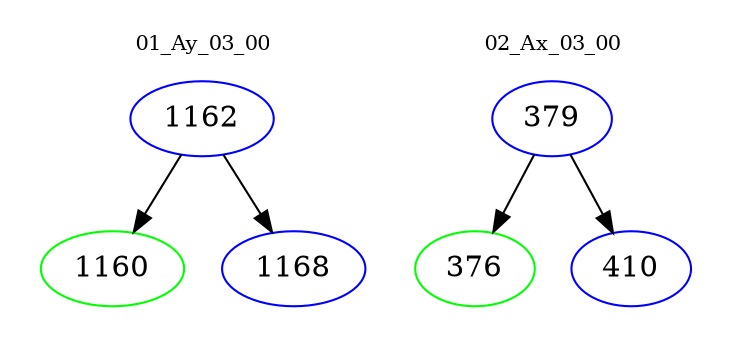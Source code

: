 digraph{
subgraph cluster_0 {
color = white
label = "01_Ay_03_00";
fontsize=10;
T0_1162 [label="1162", color="blue"]
T0_1162 -> T0_1160 [color="black"]
T0_1160 [label="1160", color="green"]
T0_1162 -> T0_1168 [color="black"]
T0_1168 [label="1168", color="blue"]
}
subgraph cluster_1 {
color = white
label = "02_Ax_03_00";
fontsize=10;
T1_379 [label="379", color="blue"]
T1_379 -> T1_376 [color="black"]
T1_376 [label="376", color="green"]
T1_379 -> T1_410 [color="black"]
T1_410 [label="410", color="blue"]
}
}
